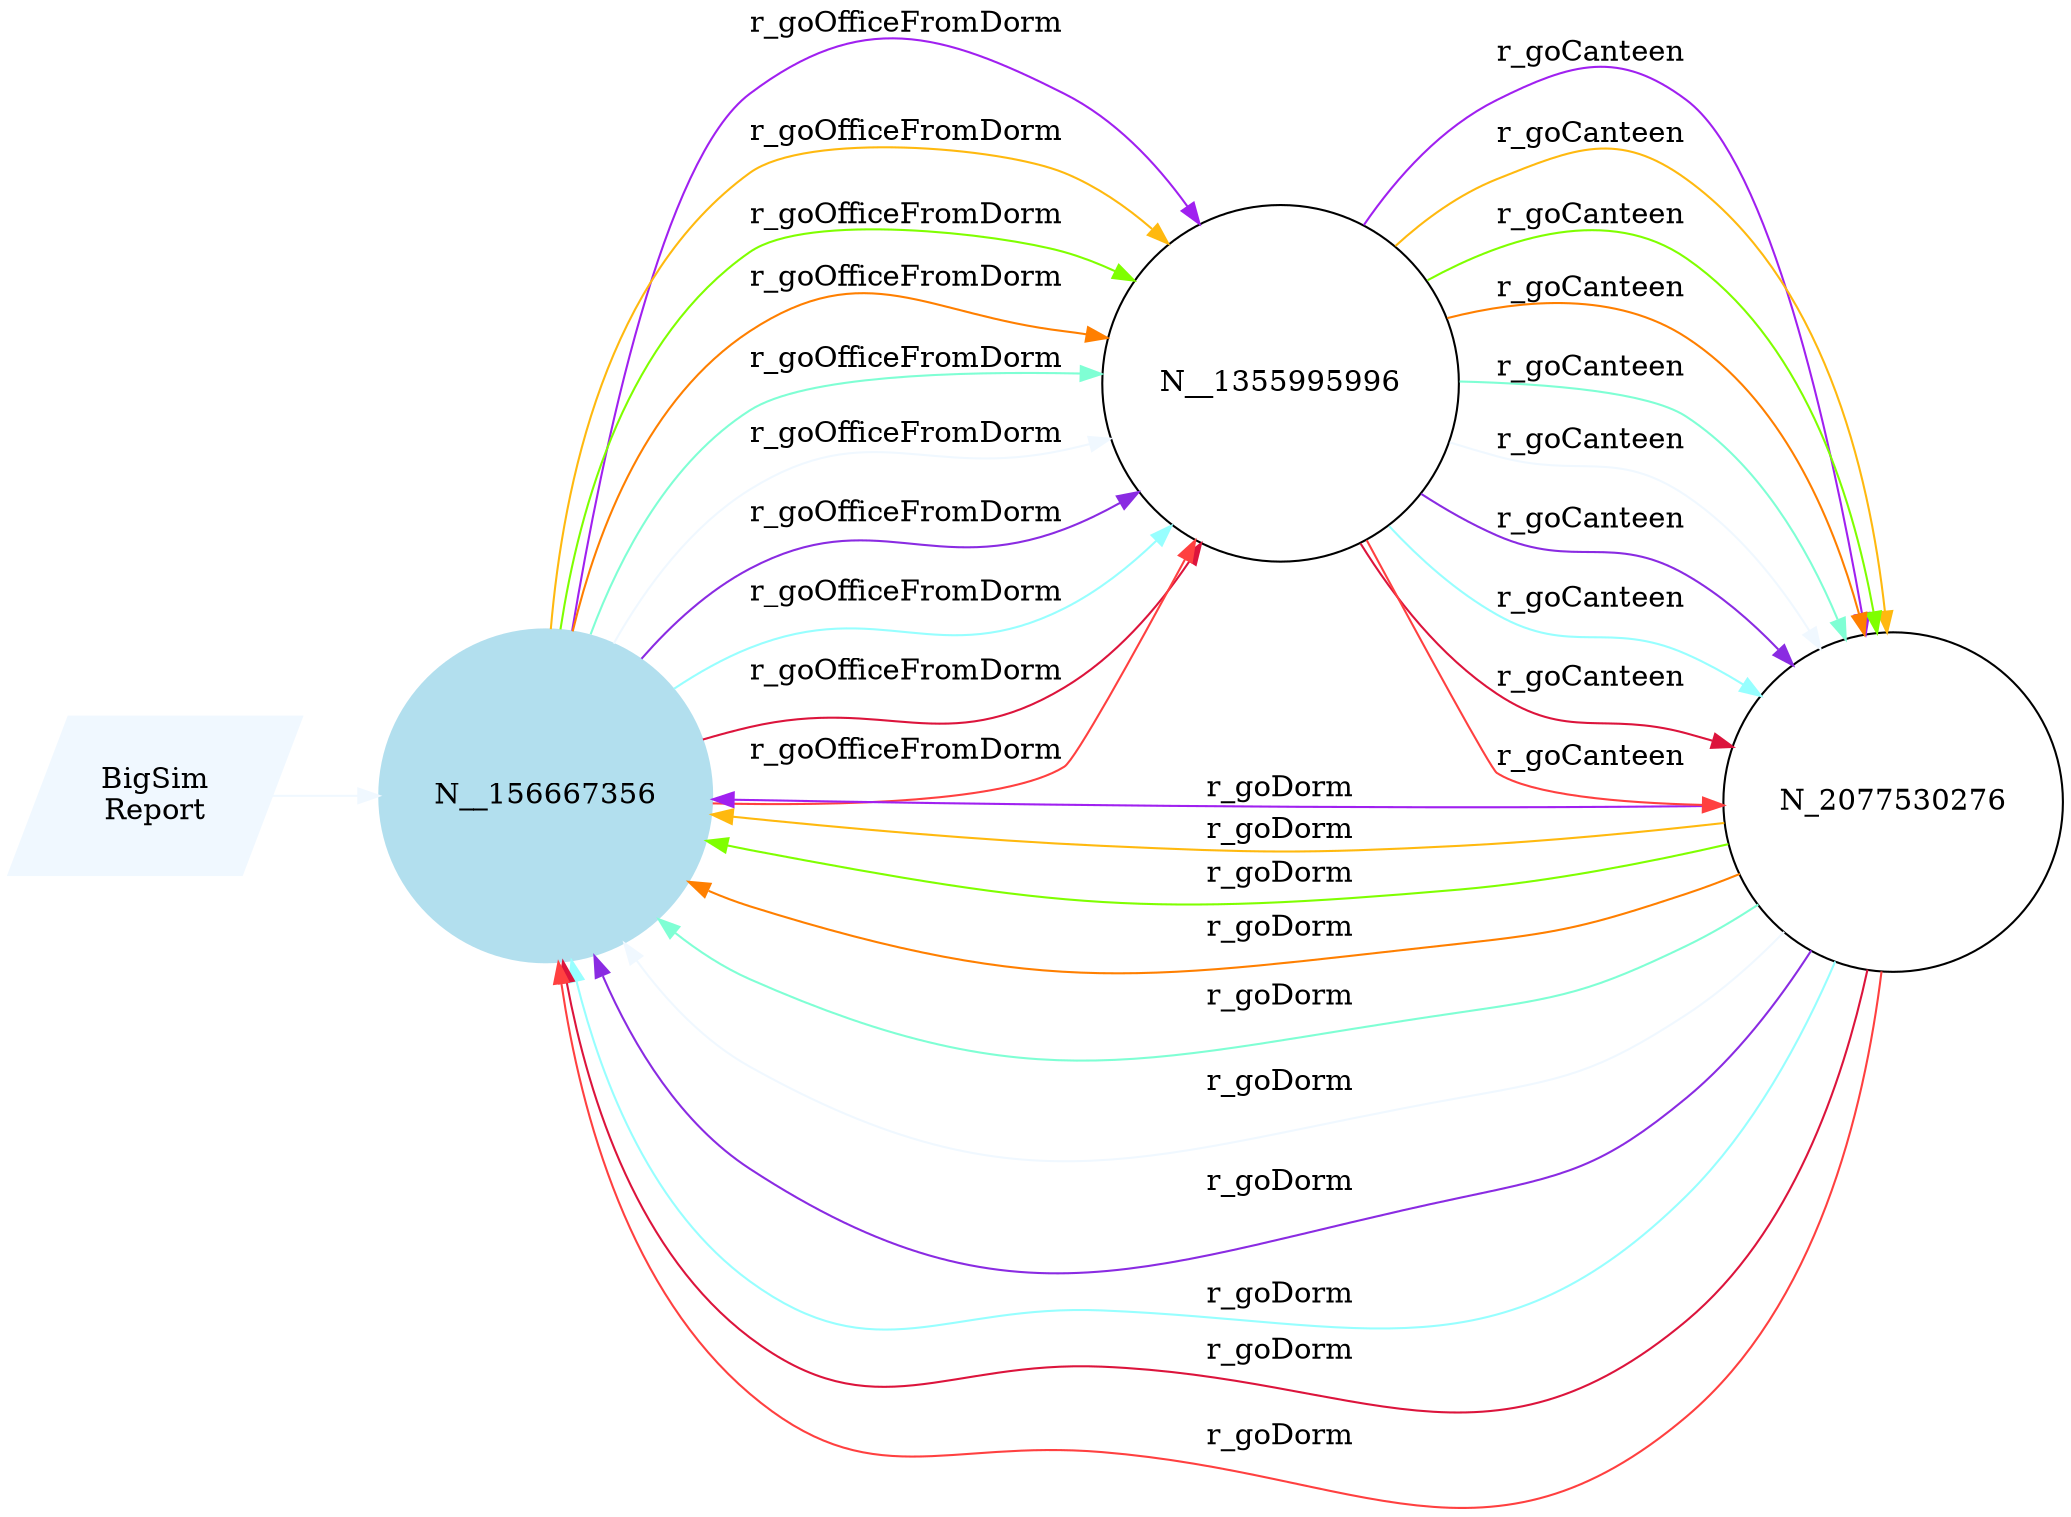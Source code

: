 digraph reaction_graph {
   rankdir=LR;
   Node [shape = circle];
   BigSim_Report [shape = parallelogram color = aliceblue style=filled label="BigSim
Report"];
BigSim_Report -> N__156667356[color = aliceblue label = ""];
 N__156667356
 [shape=circle, color=lightblue2, style=filled];
N_2077530276[ label="N_2077530276"];
 N_2077530276 -> N__156667356[ color = purple label = "r_goDorm"];
N__156667356[ label="N__156667356"];
 N__156667356 -> N__1355995996[ color = purple label = "r_goOfficeFromDorm"];
N__1355995996[ label="N__1355995996"];
 N__1355995996 -> N_2077530276[ color = purple label = "r_goCanteen"];
N_2077530276[ label="N_2077530276"];
 N_2077530276 -> N__156667356[ color = darkgoldenrod1 label = "r_goDorm"];
N__156667356[ label="N__156667356"];
 N__156667356 -> N__1355995996[ color = darkgoldenrod1 label = "r_goOfficeFromDorm"];
N__1355995996[ label="N__1355995996"];
 N__1355995996 -> N_2077530276[ color = darkgoldenrod1 label = "r_goCanteen"];
N_2077530276[ label="N_2077530276"];
 N_2077530276 -> N__156667356[ color = chartreuse1 label = "r_goDorm"];
N__156667356[ label="N__156667356"];
 N__156667356 -> N__1355995996[ color = chartreuse1 label = "r_goOfficeFromDorm"];
N__1355995996[ label="N__1355995996"];
 N__1355995996 -> N_2077530276[ color = chartreuse1 label = "r_goCanteen"];
N_2077530276[ label="N_2077530276"];
 N_2077530276 -> N__156667356[ color = darkorange1 label = "r_goDorm"];
N__156667356[ label="N__156667356"];
 N__156667356 -> N__1355995996[ color = darkorange1 label = "r_goOfficeFromDorm"];
N__1355995996[ label="N__1355995996"];
 N__1355995996 -> N_2077530276[ color = darkorange1 label = "r_goCanteen"];
N_2077530276[ label="N_2077530276"];
 N_2077530276 -> N__156667356[ color = aquamarine1 label = "r_goDorm"];
N__156667356[ label="N__156667356"];
 N__156667356 -> N__1355995996[ color = aquamarine1 label = "r_goOfficeFromDorm"];
N__1355995996[ label="N__1355995996"];
 N__1355995996 -> N_2077530276[ color = aquamarine1 label = "r_goCanteen"];
N_2077530276[ label="N_2077530276"];
 N_2077530276 -> N__156667356[ color = aliceblue label = "r_goDorm"];
N__156667356[ label="N__156667356"];
 N__156667356 -> N__1355995996[ color = aliceblue label = "r_goOfficeFromDorm"];
N__1355995996[ label="N__1355995996"];
 N__1355995996 -> N_2077530276[ color = aliceblue label = "r_goCanteen"];
N_2077530276[ label="N_2077530276"];
 N_2077530276 -> N__156667356[ color = blueviolet label = "r_goDorm"];
N__156667356[ label="N__156667356"];
 N__156667356 -> N__1355995996[ color = blueviolet label = "r_goOfficeFromDorm"];
N__1355995996[ label="N__1355995996"];
 N__1355995996 -> N_2077530276[ color = blueviolet label = "r_goCanteen"];
N_2077530276[ label="N_2077530276"];
 N_2077530276 -> N__156667356[ color = darkslategray1 label = "r_goDorm"];
N__156667356[ label="N__156667356"];
 N__156667356 -> N__1355995996[ color = darkslategray1 label = "r_goOfficeFromDorm"];
N__1355995996[ label="N__1355995996"];
 N__1355995996 -> N_2077530276[ color = darkslategray1 label = "r_goCanteen"];
N_2077530276[ label="N_2077530276"];
 N_2077530276 -> N__156667356[ color = crimson label = "r_goDorm"];
N__156667356[ label="N__156667356"];
 N__156667356 -> N__1355995996[ color = crimson label = "r_goOfficeFromDorm"];
N__1355995996[ label="N__1355995996"];
 N__1355995996 -> N_2077530276[ color = crimson label = "r_goCanteen"];
N_2077530276[ label="N_2077530276"];
 N_2077530276 -> N__156667356[ color = brown1 label = "r_goDorm"];
N__156667356[ label="N__156667356"];
 N__156667356 -> N__1355995996[ color = brown1 label = "r_goOfficeFromDorm"];
N__1355995996[ label="N__1355995996"];
 N__1355995996 -> N_2077530276[ color = brown1 label = "r_goCanteen"];
}
